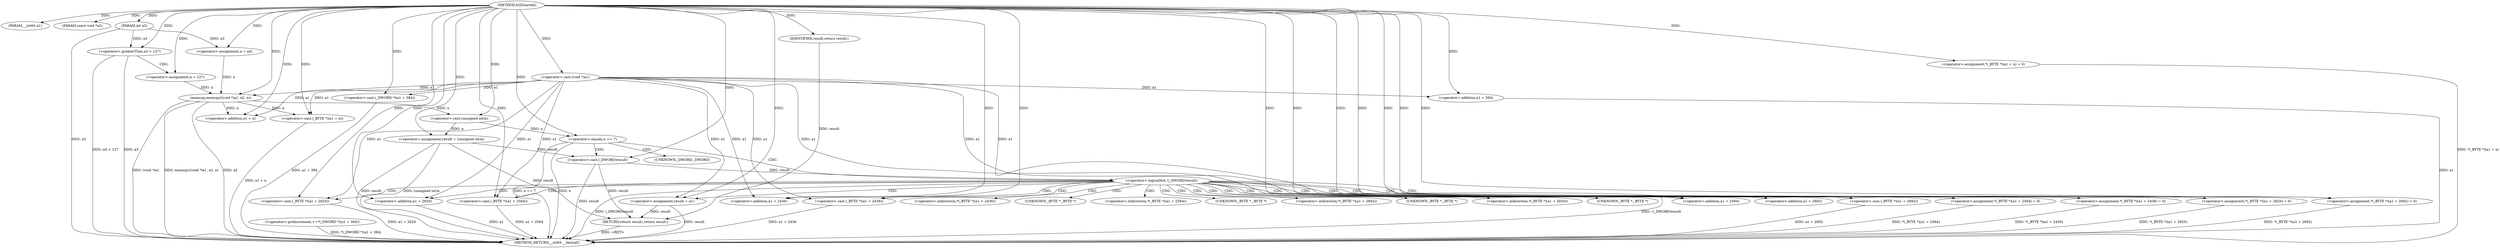 digraph IGDstartelt {  
"1000103" [label = "(METHOD,IGDstartelt)" ]
"1000194" [label = "(METHOD_RETURN,__int64 __fastcall)" ]
"1000104" [label = "(PARAM,__int64 a1)" ]
"1000105" [label = "(PARAM,const void *a2)" ]
"1000106" [label = "(PARAM,int a3)" ]
"1000110" [label = "(<operator>.assignment,n = a3)" ]
"1000114" [label = "(<operator>.greaterThan,a3 > 127)" ]
"1000117" [label = "(<operator>.assignment,n = 127)" ]
"1000120" [label = "(memcpy,memcpy((void *)a1, a2, n))" ]
"1000121" [label = "(<operator>.cast,(void *)a1)" ]
"1000126" [label = "(<operator>.assignment,*(_BYTE *)(a1 + n) = 0)" ]
"1000128" [label = "(<operator>.cast,(_BYTE *)(a1 + n))" ]
"1000130" [label = "(<operator>.addition,a1 + n)" ]
"1000134" [label = "(<operator>.preIncrement,++*(_DWORD *)(a1 + 384))" ]
"1000136" [label = "(<operator>.cast,(_DWORD *)(a1 + 384))" ]
"1000138" [label = "(<operator>.addition,a1 + 384)" ]
"1000141" [label = "(<operator>.assignment,result = (unsigned int)n)" ]
"1000143" [label = "(<operator>.cast,(unsigned int)n)" ]
"1000147" [label = "(<operator>.equals,n == 7)" ]
"1000152" [label = "(<operator>.logicalNot,!(_DWORD)result)" ]
"1000153" [label = "(<operator>.cast,(_DWORD)result)" ]
"1000157" [label = "(<operator>.assignment,*(_BYTE *)(a1 + 2436) = 0)" ]
"1000159" [label = "(<operator>.cast,(_BYTE *)(a1 + 2436))" ]
"1000161" [label = "(<operator>.addition,a1 + 2436)" ]
"1000165" [label = "(<operator>.assignment,*(_BYTE *)(a1 + 2564) = 0)" ]
"1000167" [label = "(<operator>.cast,(_BYTE *)(a1 + 2564))" ]
"1000169" [label = "(<operator>.addition,a1 + 2564)" ]
"1000173" [label = "(<operator>.assignment,*(_BYTE *)(a1 + 2692) = 0)" ]
"1000175" [label = "(<operator>.cast,(_BYTE *)(a1 + 2692))" ]
"1000177" [label = "(<operator>.addition,a1 + 2692)" ]
"1000181" [label = "(<operator>.assignment,result = a1)" ]
"1000184" [label = "(<operator>.assignment,*(_BYTE *)(a1 + 2820) = 0)" ]
"1000186" [label = "(<operator>.cast,(_BYTE *)(a1 + 2820))" ]
"1000188" [label = "(<operator>.addition,a1 + 2820)" ]
"1000192" [label = "(RETURN,return result;,return result;)" ]
"1000193" [label = "(IDENTIFIER,result,return result;)" ]
"1000154" [label = "(UNKNOWN,_DWORD,_DWORD)" ]
"1000158" [label = "(<operator>.indirection,*(_BYTE *)(a1 + 2436))" ]
"1000160" [label = "(UNKNOWN,_BYTE *,_BYTE *)" ]
"1000166" [label = "(<operator>.indirection,*(_BYTE *)(a1 + 2564))" ]
"1000168" [label = "(UNKNOWN,_BYTE *,_BYTE *)" ]
"1000174" [label = "(<operator>.indirection,*(_BYTE *)(a1 + 2692))" ]
"1000176" [label = "(UNKNOWN,_BYTE *,_BYTE *)" ]
"1000185" [label = "(<operator>.indirection,*(_BYTE *)(a1 + 2820))" ]
"1000187" [label = "(UNKNOWN,_BYTE *,_BYTE *)" ]
  "1000192" -> "1000194"  [ label = "DDG: <RET>"] 
  "1000181" -> "1000194"  [ label = "DDG: result"] 
  "1000136" -> "1000194"  [ label = "DDG: a1 + 384"] 
  "1000186" -> "1000194"  [ label = "DDG: a1 + 2820"] 
  "1000114" -> "1000194"  [ label = "DDG: a3 > 127"] 
  "1000159" -> "1000194"  [ label = "DDG: a1 + 2436"] 
  "1000141" -> "1000194"  [ label = "DDG: (unsigned int)n"] 
  "1000126" -> "1000194"  [ label = "DDG: *(_BYTE *)(a1 + n)"] 
  "1000120" -> "1000194"  [ label = "DDG: memcpy((void *)a1, a2, n)"] 
  "1000138" -> "1000194"  [ label = "DDG: a1"] 
  "1000188" -> "1000194"  [ label = "DDG: a1"] 
  "1000165" -> "1000194"  [ label = "DDG: *(_BYTE *)(a1 + 2564)"] 
  "1000173" -> "1000194"  [ label = "DDG: *(_BYTE *)(a1 + 2692)"] 
  "1000120" -> "1000194"  [ label = "DDG: a2"] 
  "1000141" -> "1000194"  [ label = "DDG: result"] 
  "1000152" -> "1000194"  [ label = "DDG: !(_DWORD)result"] 
  "1000120" -> "1000194"  [ label = "DDG: (void *)a1"] 
  "1000128" -> "1000194"  [ label = "DDG: a1 + n"] 
  "1000152" -> "1000194"  [ label = "DDG: (_DWORD)result"] 
  "1000147" -> "1000194"  [ label = "DDG: n == 7"] 
  "1000147" -> "1000194"  [ label = "DDG: n"] 
  "1000153" -> "1000194"  [ label = "DDG: result"] 
  "1000157" -> "1000194"  [ label = "DDG: *(_BYTE *)(a1 + 2436)"] 
  "1000114" -> "1000194"  [ label = "DDG: a3"] 
  "1000184" -> "1000194"  [ label = "DDG: *(_BYTE *)(a1 + 2820)"] 
  "1000134" -> "1000194"  [ label = "DDG: *(_DWORD *)(a1 + 384)"] 
  "1000175" -> "1000194"  [ label = "DDG: a1 + 2692"] 
  "1000167" -> "1000194"  [ label = "DDG: a1 + 2564"] 
  "1000106" -> "1000194"  [ label = "DDG: a3"] 
  "1000103" -> "1000104"  [ label = "DDG: "] 
  "1000103" -> "1000105"  [ label = "DDG: "] 
  "1000103" -> "1000106"  [ label = "DDG: "] 
  "1000106" -> "1000110"  [ label = "DDG: a3"] 
  "1000103" -> "1000110"  [ label = "DDG: "] 
  "1000106" -> "1000114"  [ label = "DDG: a3"] 
  "1000103" -> "1000114"  [ label = "DDG: "] 
  "1000103" -> "1000117"  [ label = "DDG: "] 
  "1000121" -> "1000120"  [ label = "DDG: a1"] 
  "1000103" -> "1000121"  [ label = "DDG: "] 
  "1000103" -> "1000120"  [ label = "DDG: "] 
  "1000117" -> "1000120"  [ label = "DDG: n"] 
  "1000110" -> "1000120"  [ label = "DDG: n"] 
  "1000103" -> "1000126"  [ label = "DDG: "] 
  "1000121" -> "1000128"  [ label = "DDG: a1"] 
  "1000103" -> "1000128"  [ label = "DDG: "] 
  "1000120" -> "1000128"  [ label = "DDG: n"] 
  "1000121" -> "1000130"  [ label = "DDG: a1"] 
  "1000103" -> "1000130"  [ label = "DDG: "] 
  "1000120" -> "1000130"  [ label = "DDG: n"] 
  "1000103" -> "1000136"  [ label = "DDG: "] 
  "1000121" -> "1000136"  [ label = "DDG: a1"] 
  "1000103" -> "1000138"  [ label = "DDG: "] 
  "1000121" -> "1000138"  [ label = "DDG: a1"] 
  "1000143" -> "1000141"  [ label = "DDG: n"] 
  "1000103" -> "1000141"  [ label = "DDG: "] 
  "1000103" -> "1000143"  [ label = "DDG: "] 
  "1000120" -> "1000143"  [ label = "DDG: n"] 
  "1000143" -> "1000147"  [ label = "DDG: n"] 
  "1000103" -> "1000147"  [ label = "DDG: "] 
  "1000153" -> "1000152"  [ label = "DDG: result"] 
  "1000141" -> "1000153"  [ label = "DDG: result"] 
  "1000103" -> "1000153"  [ label = "DDG: "] 
  "1000103" -> "1000157"  [ label = "DDG: "] 
  "1000103" -> "1000159"  [ label = "DDG: "] 
  "1000121" -> "1000159"  [ label = "DDG: a1"] 
  "1000103" -> "1000161"  [ label = "DDG: "] 
  "1000121" -> "1000161"  [ label = "DDG: a1"] 
  "1000103" -> "1000165"  [ label = "DDG: "] 
  "1000103" -> "1000167"  [ label = "DDG: "] 
  "1000121" -> "1000167"  [ label = "DDG: a1"] 
  "1000103" -> "1000169"  [ label = "DDG: "] 
  "1000121" -> "1000169"  [ label = "DDG: a1"] 
  "1000103" -> "1000173"  [ label = "DDG: "] 
  "1000103" -> "1000175"  [ label = "DDG: "] 
  "1000121" -> "1000175"  [ label = "DDG: a1"] 
  "1000103" -> "1000177"  [ label = "DDG: "] 
  "1000121" -> "1000177"  [ label = "DDG: a1"] 
  "1000103" -> "1000181"  [ label = "DDG: "] 
  "1000121" -> "1000181"  [ label = "DDG: a1"] 
  "1000103" -> "1000184"  [ label = "DDG: "] 
  "1000103" -> "1000186"  [ label = "DDG: "] 
  "1000121" -> "1000186"  [ label = "DDG: a1"] 
  "1000103" -> "1000188"  [ label = "DDG: "] 
  "1000121" -> "1000188"  [ label = "DDG: a1"] 
  "1000193" -> "1000192"  [ label = "DDG: result"] 
  "1000141" -> "1000192"  [ label = "DDG: result"] 
  "1000181" -> "1000192"  [ label = "DDG: result"] 
  "1000153" -> "1000192"  [ label = "DDG: result"] 
  "1000103" -> "1000193"  [ label = "DDG: "] 
  "1000114" -> "1000117"  [ label = "CDG: "] 
  "1000147" -> "1000154"  [ label = "CDG: "] 
  "1000147" -> "1000153"  [ label = "CDG: "] 
  "1000147" -> "1000152"  [ label = "CDG: "] 
  "1000152" -> "1000176"  [ label = "CDG: "] 
  "1000152" -> "1000175"  [ label = "CDG: "] 
  "1000152" -> "1000174"  [ label = "CDG: "] 
  "1000152" -> "1000173"  [ label = "CDG: "] 
  "1000152" -> "1000169"  [ label = "CDG: "] 
  "1000152" -> "1000168"  [ label = "CDG: "] 
  "1000152" -> "1000167"  [ label = "CDG: "] 
  "1000152" -> "1000166"  [ label = "CDG: "] 
  "1000152" -> "1000165"  [ label = "CDG: "] 
  "1000152" -> "1000161"  [ label = "CDG: "] 
  "1000152" -> "1000188"  [ label = "CDG: "] 
  "1000152" -> "1000187"  [ label = "CDG: "] 
  "1000152" -> "1000186"  [ label = "CDG: "] 
  "1000152" -> "1000185"  [ label = "CDG: "] 
  "1000152" -> "1000184"  [ label = "CDG: "] 
  "1000152" -> "1000181"  [ label = "CDG: "] 
  "1000152" -> "1000177"  [ label = "CDG: "] 
  "1000152" -> "1000160"  [ label = "CDG: "] 
  "1000152" -> "1000159"  [ label = "CDG: "] 
  "1000152" -> "1000158"  [ label = "CDG: "] 
  "1000152" -> "1000157"  [ label = "CDG: "] 
}
